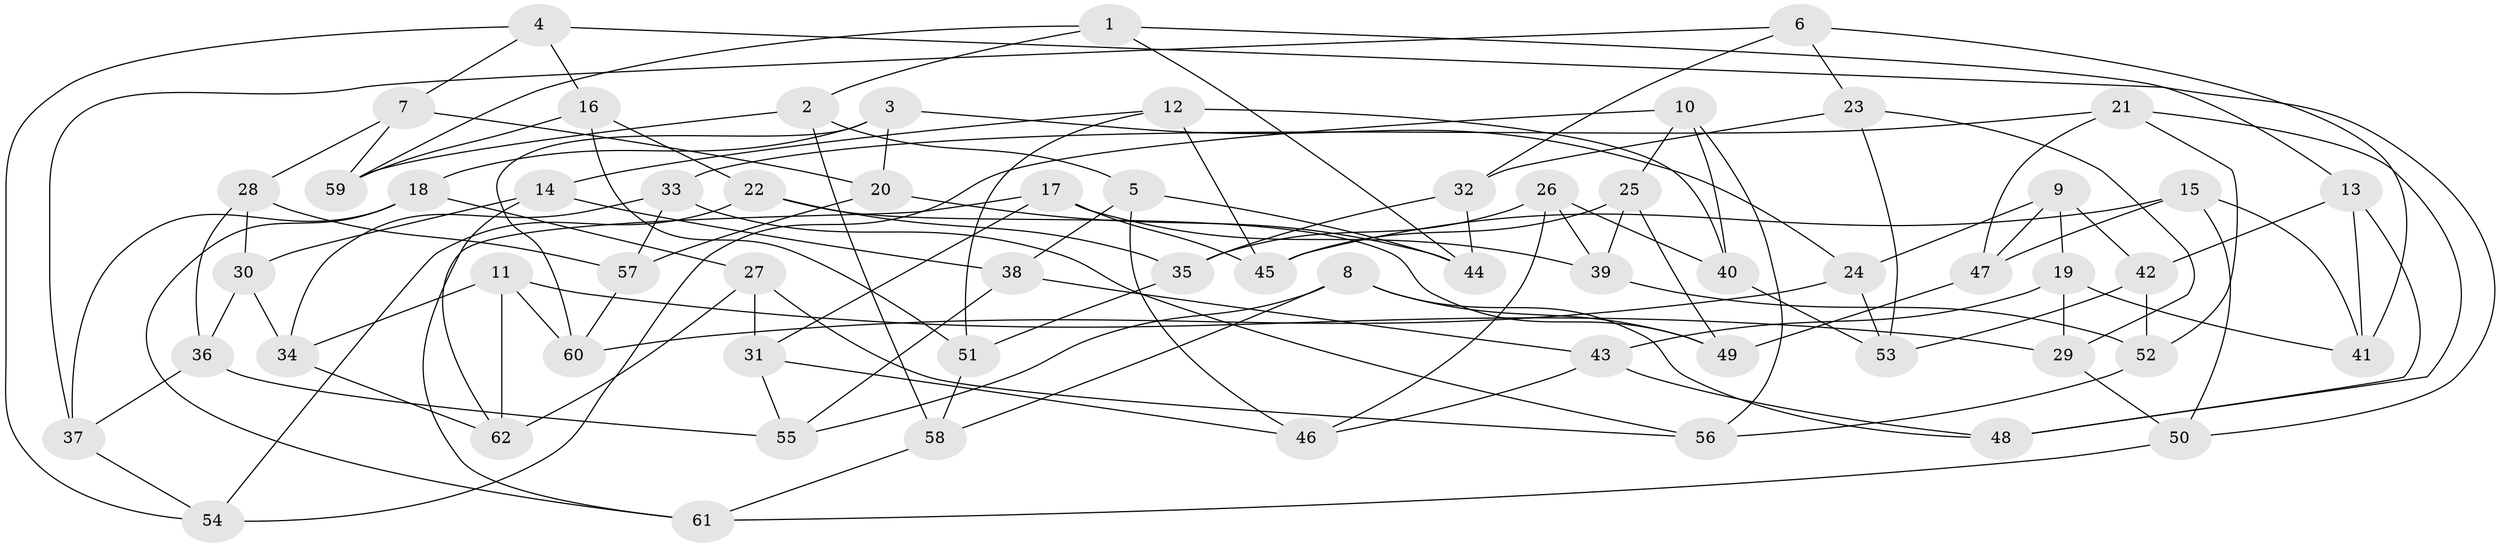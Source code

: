 // coarse degree distribution, {5: 0.10256410256410256, 6: 0.48717948717948717, 4: 0.41025641025641024}
// Generated by graph-tools (version 1.1) at 2025/52/02/27/25 19:52:32]
// undirected, 62 vertices, 124 edges
graph export_dot {
graph [start="1"]
  node [color=gray90,style=filled];
  1;
  2;
  3;
  4;
  5;
  6;
  7;
  8;
  9;
  10;
  11;
  12;
  13;
  14;
  15;
  16;
  17;
  18;
  19;
  20;
  21;
  22;
  23;
  24;
  25;
  26;
  27;
  28;
  29;
  30;
  31;
  32;
  33;
  34;
  35;
  36;
  37;
  38;
  39;
  40;
  41;
  42;
  43;
  44;
  45;
  46;
  47;
  48;
  49;
  50;
  51;
  52;
  53;
  54;
  55;
  56;
  57;
  58;
  59;
  60;
  61;
  62;
  1 -- 59;
  1 -- 44;
  1 -- 13;
  1 -- 2;
  2 -- 59;
  2 -- 58;
  2 -- 5;
  3 -- 18;
  3 -- 60;
  3 -- 24;
  3 -- 20;
  4 -- 16;
  4 -- 7;
  4 -- 54;
  4 -- 50;
  5 -- 38;
  5 -- 46;
  5 -- 44;
  6 -- 37;
  6 -- 32;
  6 -- 41;
  6 -- 23;
  7 -- 20;
  7 -- 28;
  7 -- 59;
  8 -- 49;
  8 -- 55;
  8 -- 48;
  8 -- 58;
  9 -- 24;
  9 -- 19;
  9 -- 42;
  9 -- 47;
  10 -- 40;
  10 -- 54;
  10 -- 25;
  10 -- 56;
  11 -- 34;
  11 -- 29;
  11 -- 60;
  11 -- 62;
  12 -- 14;
  12 -- 40;
  12 -- 51;
  12 -- 45;
  13 -- 48;
  13 -- 42;
  13 -- 41;
  14 -- 38;
  14 -- 30;
  14 -- 61;
  15 -- 41;
  15 -- 50;
  15 -- 47;
  15 -- 45;
  16 -- 59;
  16 -- 51;
  16 -- 22;
  17 -- 45;
  17 -- 39;
  17 -- 62;
  17 -- 31;
  18 -- 61;
  18 -- 27;
  18 -- 37;
  19 -- 29;
  19 -- 43;
  19 -- 41;
  20 -- 57;
  20 -- 44;
  21 -- 48;
  21 -- 52;
  21 -- 33;
  21 -- 47;
  22 -- 49;
  22 -- 54;
  22 -- 35;
  23 -- 29;
  23 -- 53;
  23 -- 32;
  24 -- 53;
  24 -- 60;
  25 -- 39;
  25 -- 45;
  25 -- 49;
  26 -- 39;
  26 -- 40;
  26 -- 35;
  26 -- 46;
  27 -- 62;
  27 -- 31;
  27 -- 56;
  28 -- 36;
  28 -- 57;
  28 -- 30;
  29 -- 50;
  30 -- 36;
  30 -- 34;
  31 -- 55;
  31 -- 46;
  32 -- 44;
  32 -- 35;
  33 -- 34;
  33 -- 56;
  33 -- 57;
  34 -- 62;
  35 -- 51;
  36 -- 55;
  36 -- 37;
  37 -- 54;
  38 -- 43;
  38 -- 55;
  39 -- 52;
  40 -- 53;
  42 -- 52;
  42 -- 53;
  43 -- 46;
  43 -- 48;
  47 -- 49;
  50 -- 61;
  51 -- 58;
  52 -- 56;
  57 -- 60;
  58 -- 61;
}
